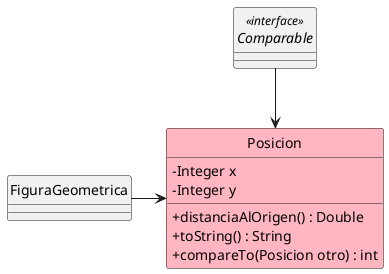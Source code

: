 @startuml Posicion

skinparam ClassAttributeIconSize 0
hide circle

interface Comparable <<interface>> 

class Posicion #LightPink {
    - Integer x
    - Integer y
    + distanciaAlOrigen() : Double
    + toString() : String
    + compareTo(Posicion otro) : int
}

Comparable --> Posicion

FiguraGeometrica -> Posicion

@enduml

